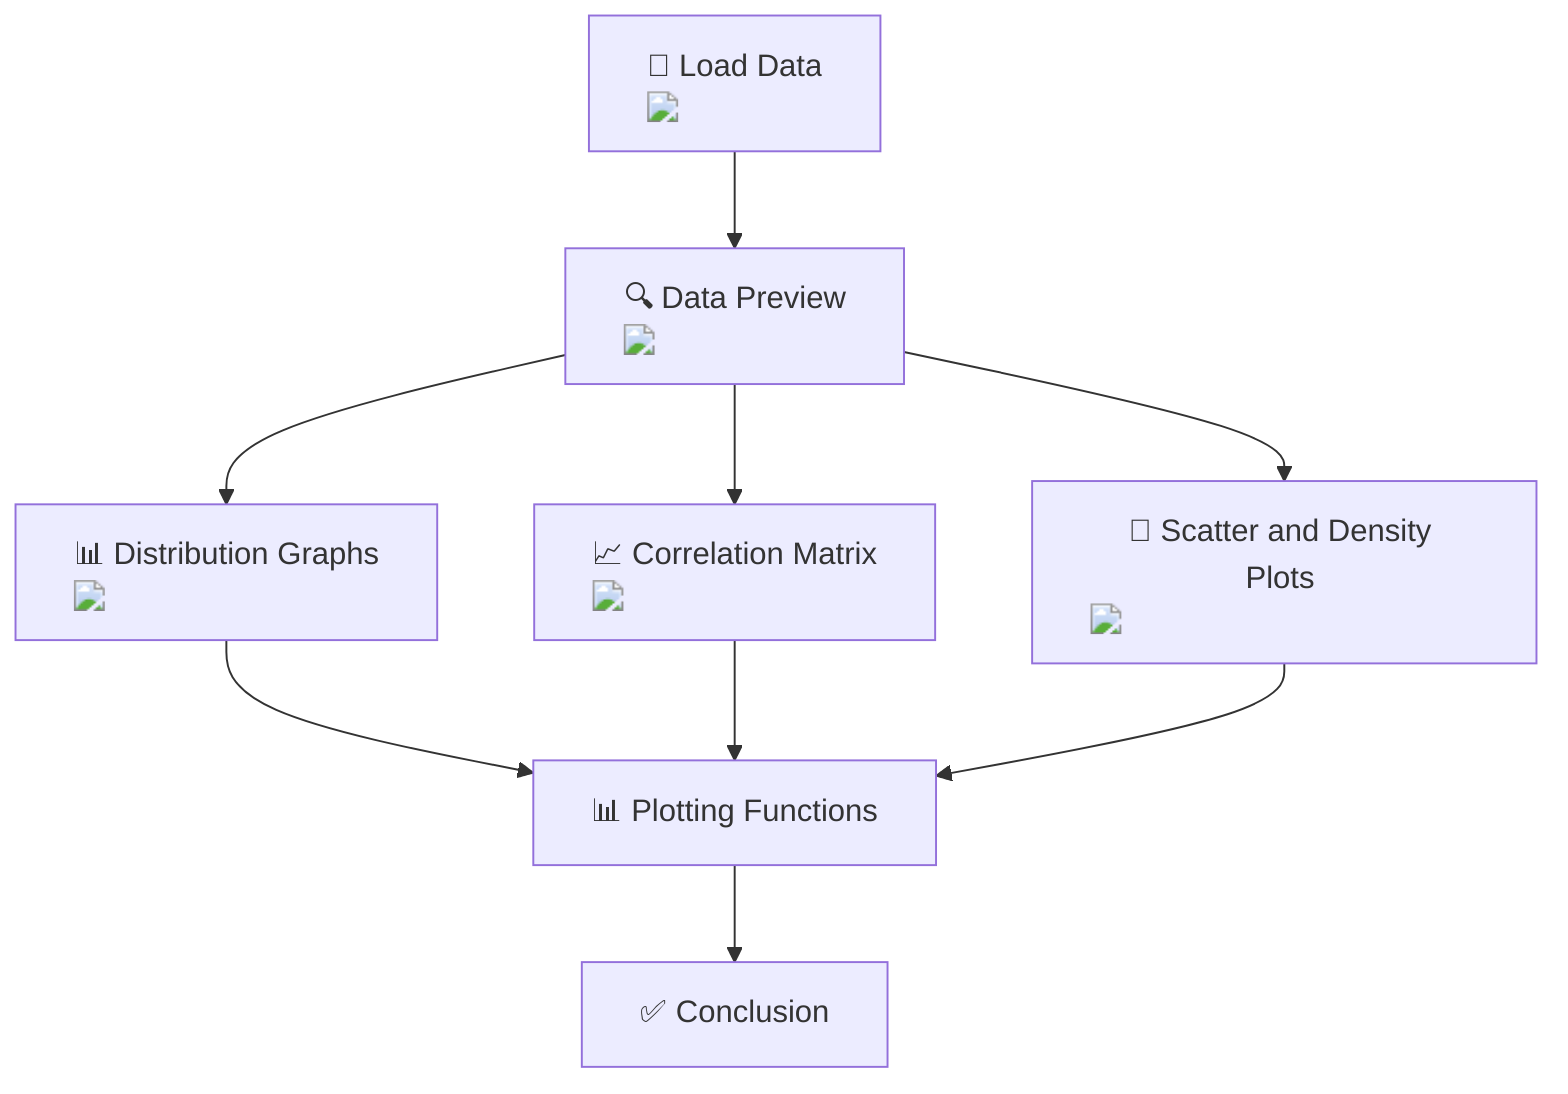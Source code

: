 flowchart TD
    A["📂 Load Data <img src='file.svg' />"] --> B["🔍 Data Preview <img src='table.svg' />"]
    B --> C["📊 Distribution Graphs <img src='hist_template.svg' />"]
    B --> D["📈 Correlation Matrix <img src='barplot_template.svg' />"]
    B --> E["🔗 Scatter and Density Plots <img src='scatter_plot_template.svg' />"]

    C --> F["📊 Plotting Functions"]
    D --> F
    E --> F

    F --> G["✅ Conclusion"]